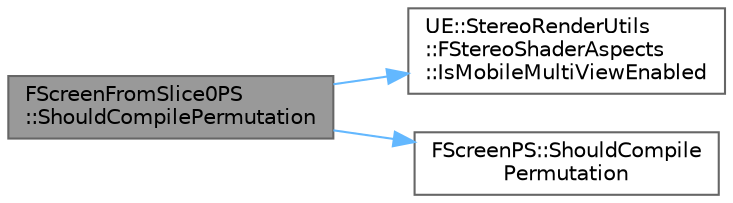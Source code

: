 digraph "FScreenFromSlice0PS::ShouldCompilePermutation"
{
 // INTERACTIVE_SVG=YES
 // LATEX_PDF_SIZE
  bgcolor="transparent";
  edge [fontname=Helvetica,fontsize=10,labelfontname=Helvetica,labelfontsize=10];
  node [fontname=Helvetica,fontsize=10,shape=box,height=0.2,width=0.4];
  rankdir="LR";
  Node1 [id="Node000001",label="FScreenFromSlice0PS\l::ShouldCompilePermutation",height=0.2,width=0.4,color="gray40", fillcolor="grey60", style="filled", fontcolor="black",tooltip=" "];
  Node1 -> Node2 [id="edge1_Node000001_Node000002",color="steelblue1",style="solid",tooltip=" "];
  Node2 [id="Node000002",label="UE::StereoRenderUtils\l::FStereoShaderAspects\l::IsMobileMultiViewEnabled",height=0.2,width=0.4,color="grey40", fillcolor="white", style="filled",URL="$dd/d83/classUE_1_1StereoRenderUtils_1_1FStereoShaderAspects.html#a9f3df316bc217063f3fac674723b8c95",tooltip="Whether mobile multiview is enabled - i.e."];
  Node1 -> Node3 [id="edge2_Node000001_Node000003",color="steelblue1",style="solid",tooltip=" "];
  Node3 [id="Node000003",label="FScreenPS::ShouldCompile\lPermutation",height=0.2,width=0.4,color="grey40", fillcolor="white", style="filled",URL="$d9/d2a/classFScreenPS.html#a5606b1d8e803f47373f09df63a21a4cc",tooltip=" "];
}
